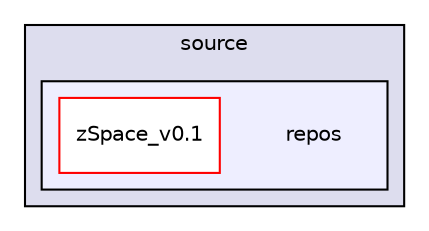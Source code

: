 digraph "C:/Users/vishu.b/source/repos" {
  compound=true
  node [ fontsize="10", fontname="Helvetica"];
  edge [ labelfontsize="10", labelfontname="Helvetica"];
  subgraph clusterdir_b2f33c71d4aa5e7af42a1ca61ff5af1b {
    graph [ bgcolor="#ddddee", pencolor="black", label="source" fontname="Helvetica", fontsize="10", URL="dir_b2f33c71d4aa5e7af42a1ca61ff5af1b.html"]
  subgraph clusterdir_da92606663f4ecb03aa66c183f15dac3 {
    graph [ bgcolor="#eeeeff", pencolor="black", label="" URL="dir_da92606663f4ecb03aa66c183f15dac3.html"];
    dir_da92606663f4ecb03aa66c183f15dac3 [shape=plaintext label="repos"];
    dir_eded87daa33483d23d4a03322d85636e [shape=box label="zSpace_v0.1" color="red" fillcolor="white" style="filled" URL="dir_eded87daa33483d23d4a03322d85636e.html"];
  }
  }
}
